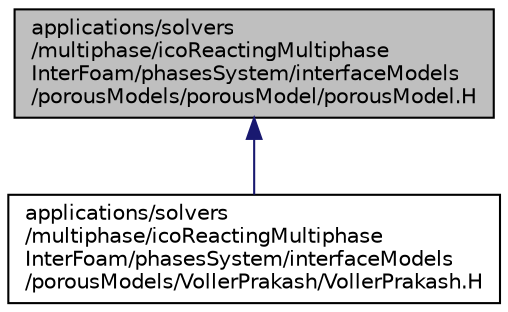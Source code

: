 digraph "applications/solvers/multiphase/icoReactingMultiphaseInterFoam/phasesSystem/interfaceModels/porousModels/porousModel/porousModel.H"
{
  bgcolor="transparent";
  edge [fontname="Helvetica",fontsize="10",labelfontname="Helvetica",labelfontsize="10"];
  node [fontname="Helvetica",fontsize="10",shape=record];
  Node1 [label="applications/solvers\l/multiphase/icoReactingMultiphase\lInterFoam/phasesSystem/interfaceModels\l/porousModels/porousModel/porousModel.H",height=0.2,width=0.4,color="black", fillcolor="grey75", style="filled" fontcolor="black"];
  Node1 -> Node2 [dir="back",color="midnightblue",fontsize="10",style="solid",fontname="Helvetica"];
  Node2 [label="applications/solvers\l/multiphase/icoReactingMultiphase\lInterFoam/phasesSystem/interfaceModels\l/porousModels/VollerPrakash/VollerPrakash.H",height=0.2,width=0.4,color="black",URL="$VollerPrakash_8H.html"];
}

